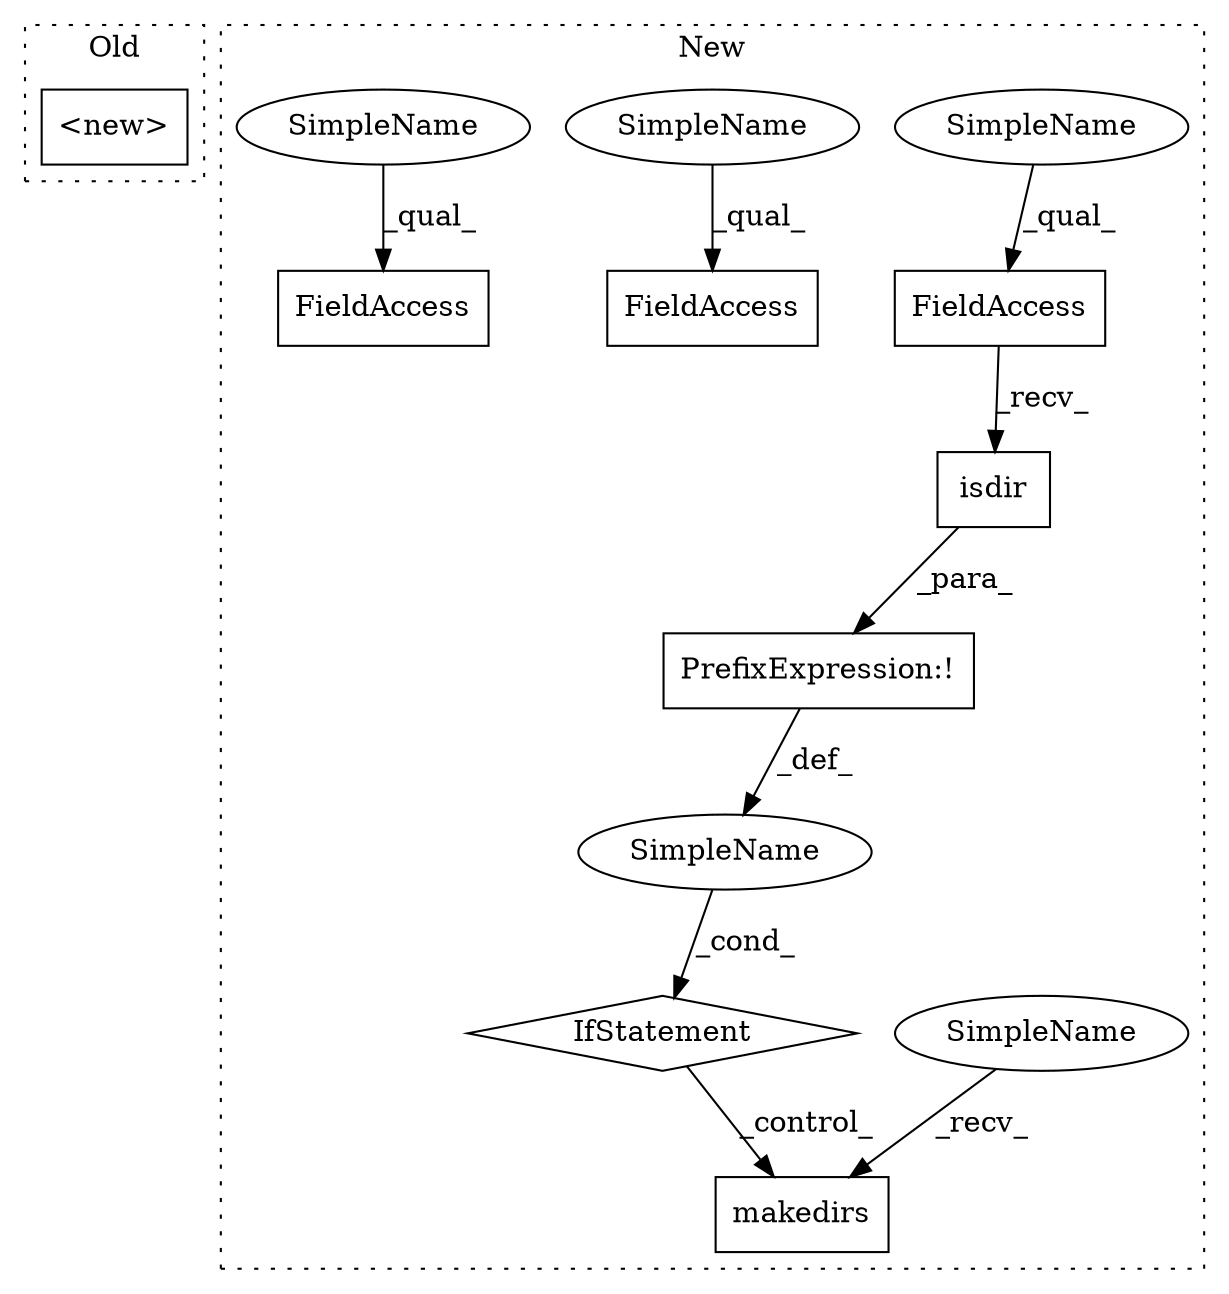 digraph G {
subgraph cluster0 {
1 [label="<new>" a="46" s="4417,4437" l="6,2" shape="box"];
label = "Old";
style="dotted";
}
subgraph cluster1 {
2 [label="makedirs" a="32" s="1471,1484" l="9,1" shape="box"];
3 [label="FieldAccess" a="22" s="1404" l="7" shape="box"];
4 [label="FieldAccess" a="22" s="1751" l="7" shape="box"];
5 [label="PrefixExpression:!" a="38" s="1438" l="1" shape="box"];
6 [label="FieldAccess" a="22" s="1439" l="7" shape="box"];
7 [label="IfStatement" a="25" s="1434,1458" l="4,2" shape="diamond"];
8 [label="SimpleName" a="42" s="" l="" shape="ellipse"];
9 [label="isdir" a="32" s="1447,1457" l="6,1" shape="box"];
10 [label="SimpleName" a="42" s="1468" l="2" shape="ellipse"];
11 [label="SimpleName" a="42" s="1439" l="2" shape="ellipse"];
12 [label="SimpleName" a="42" s="1404" l="2" shape="ellipse"];
13 [label="SimpleName" a="42" s="1751" l="2" shape="ellipse"];
label = "New";
style="dotted";
}
5 -> 8 [label="_def_"];
6 -> 9 [label="_recv_"];
7 -> 2 [label="_control_"];
8 -> 7 [label="_cond_"];
9 -> 5 [label="_para_"];
10 -> 2 [label="_recv_"];
11 -> 6 [label="_qual_"];
12 -> 3 [label="_qual_"];
13 -> 4 [label="_qual_"];
}